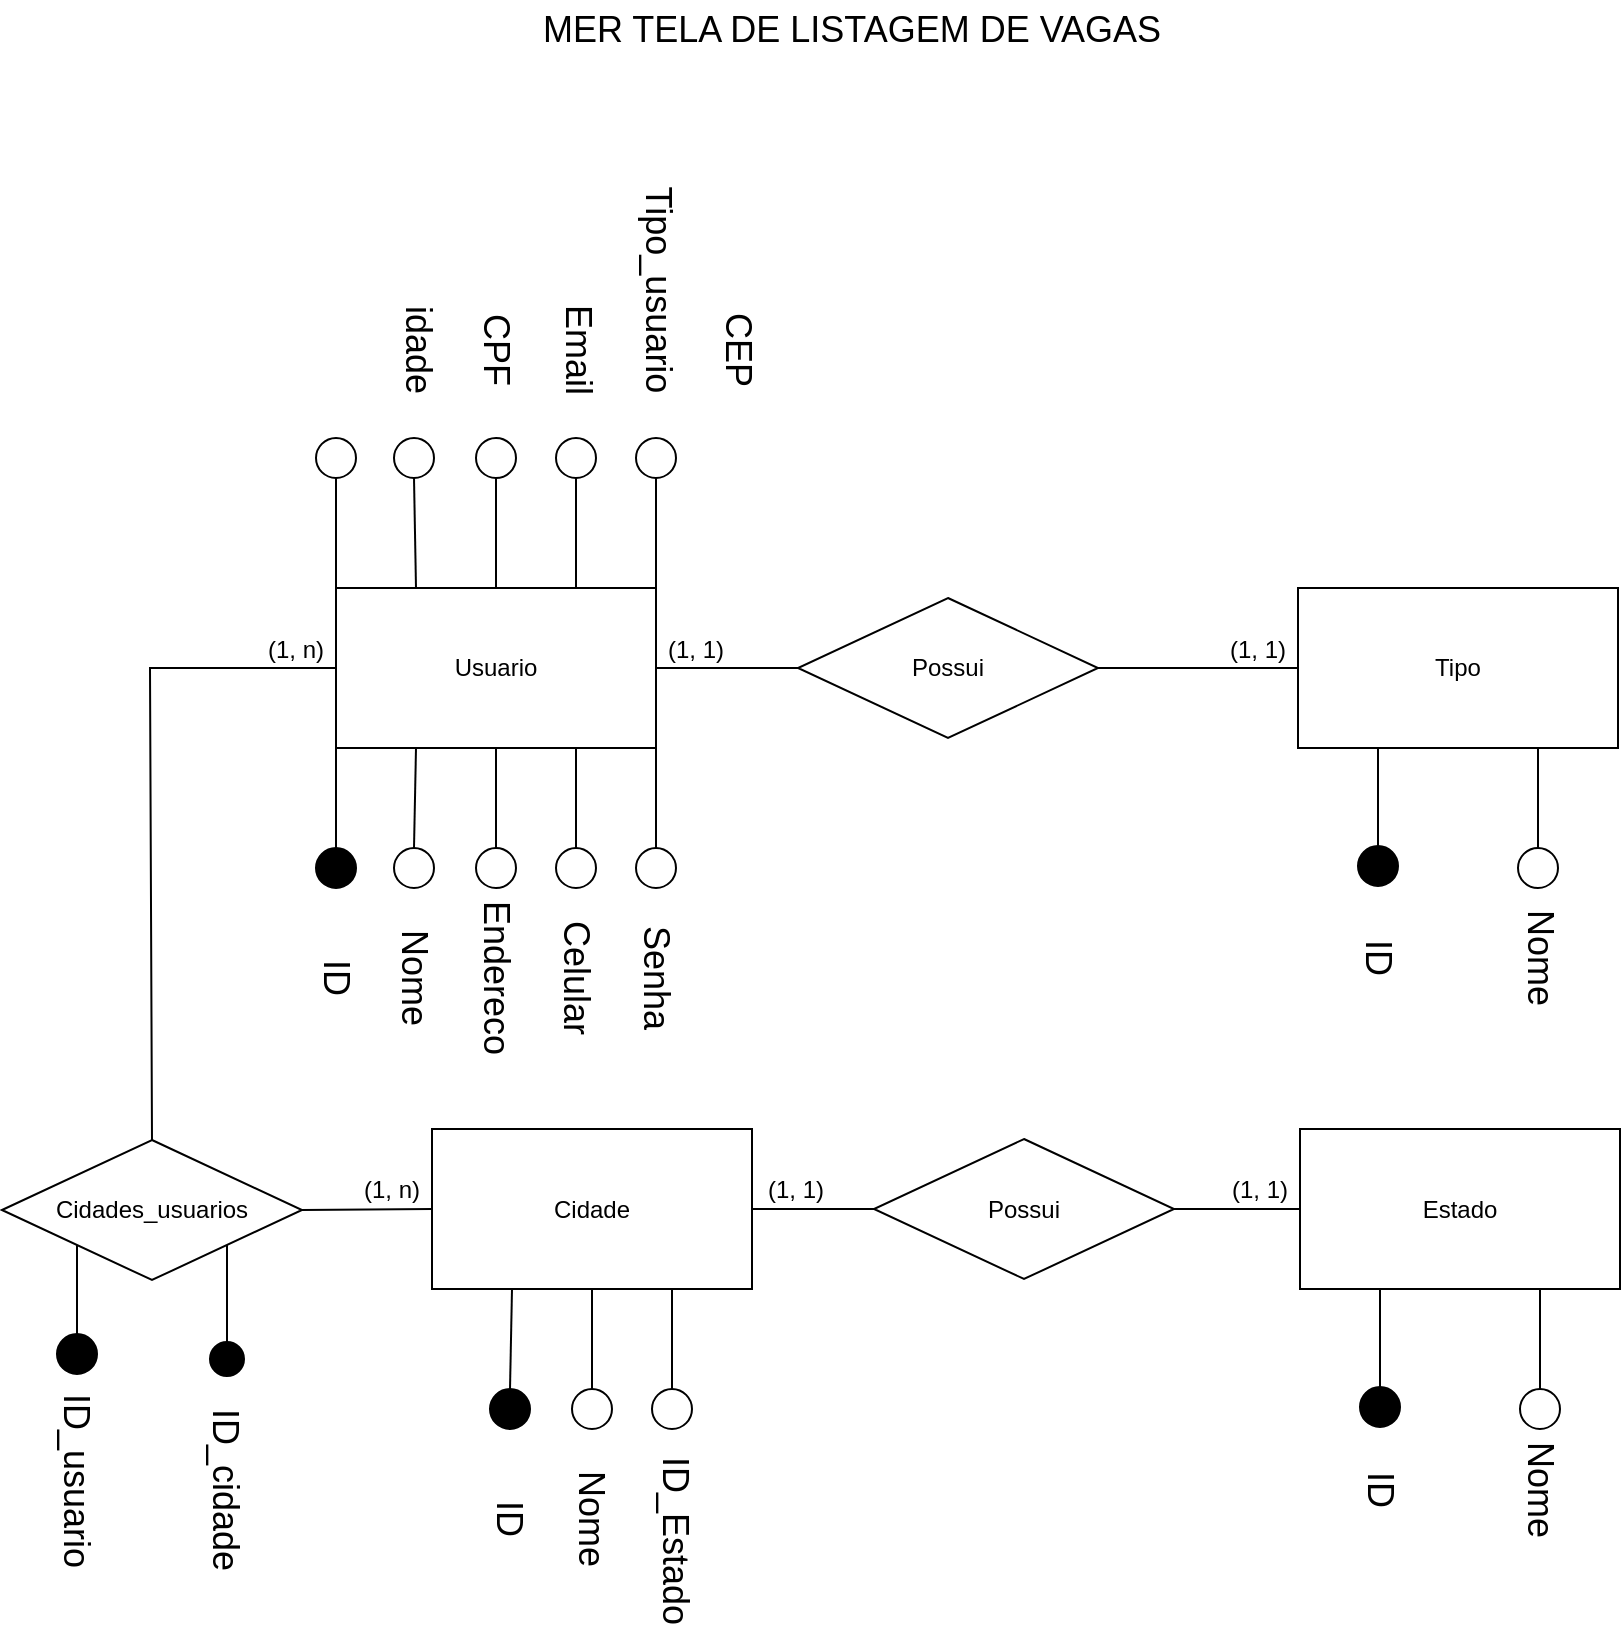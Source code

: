 <mxfile version="21.0.2" type="github">
  <diagram name="Página-1" id="49ChyUxOX3ig4t__MyXS">
    <mxGraphModel dx="1050" dy="573" grid="1" gridSize="10" guides="1" tooltips="1" connect="1" arrows="1" fold="1" page="1" pageScale="1" pageWidth="827" pageHeight="1169" math="0" shadow="0">
      <root>
        <mxCell id="0" />
        <mxCell id="1" parent="0" />
        <mxCell id="oFJ-YZ0ALQoqBtDVKh8i-1" value="Usuario" style="rounded=0;whiteSpace=wrap;html=1;" parent="1" vertex="1">
          <mxGeometry x="175" y="334" width="160" height="80" as="geometry" />
        </mxCell>
        <mxCell id="oFJ-YZ0ALQoqBtDVKh8i-7" value="&lt;font style=&quot;font-size: 18px;&quot;&gt;MER TELA DE LISTAGEM DE VAGAS&lt;/font&gt;" style="text;html=1;strokeColor=none;fillColor=none;align=center;verticalAlign=middle;whiteSpace=wrap;rounded=0;" parent="1" vertex="1">
          <mxGeometry x="260" y="40" width="346" height="30" as="geometry" />
        </mxCell>
        <mxCell id="oFJ-YZ0ALQoqBtDVKh8i-11" value="" style="ellipse;whiteSpace=wrap;html=1;aspect=fixed;fontSize=18;fillColor=#000000;" parent="1" vertex="1">
          <mxGeometry x="165" y="464" width="20" height="20" as="geometry" />
        </mxCell>
        <mxCell id="oFJ-YZ0ALQoqBtDVKh8i-12" value="" style="ellipse;whiteSpace=wrap;html=1;aspect=fixed;fontSize=18;" parent="1" vertex="1">
          <mxGeometry x="325" y="464" width="20" height="20" as="geometry" />
        </mxCell>
        <mxCell id="oFJ-YZ0ALQoqBtDVKh8i-17" value="" style="endArrow=none;html=1;rounded=0;fontSize=18;exitX=0;exitY=1;exitDx=0;exitDy=0;entryX=0.5;entryY=0;entryDx=0;entryDy=0;" parent="1" source="oFJ-YZ0ALQoqBtDVKh8i-1" target="oFJ-YZ0ALQoqBtDVKh8i-11" edge="1">
          <mxGeometry width="50" height="50" relative="1" as="geometry">
            <mxPoint x="521" y="454" as="sourcePoint" />
            <mxPoint x="571" y="404" as="targetPoint" />
          </mxGeometry>
        </mxCell>
        <mxCell id="oFJ-YZ0ALQoqBtDVKh8i-20" value="" style="endArrow=none;html=1;rounded=0;fontSize=18;exitX=1;exitY=1;exitDx=0;exitDy=0;entryX=0.5;entryY=0;entryDx=0;entryDy=0;" parent="1" source="oFJ-YZ0ALQoqBtDVKh8i-1" target="oFJ-YZ0ALQoqBtDVKh8i-12" edge="1">
          <mxGeometry width="50" height="50" relative="1" as="geometry">
            <mxPoint x="521" y="454" as="sourcePoint" />
            <mxPoint x="571" y="404" as="targetPoint" />
          </mxGeometry>
        </mxCell>
        <mxCell id="oFJ-YZ0ALQoqBtDVKh8i-21" value="" style="ellipse;whiteSpace=wrap;html=1;aspect=fixed;fontSize=18;" parent="1" vertex="1">
          <mxGeometry x="285" y="464" width="20" height="20" as="geometry" />
        </mxCell>
        <mxCell id="oFJ-YZ0ALQoqBtDVKh8i-22" value="" style="endArrow=none;html=1;rounded=0;fontSize=18;exitX=0.5;exitY=0;exitDx=0;exitDy=0;entryX=0.75;entryY=1;entryDx=0;entryDy=0;" parent="1" source="oFJ-YZ0ALQoqBtDVKh8i-21" target="oFJ-YZ0ALQoqBtDVKh8i-1" edge="1">
          <mxGeometry width="50" height="50" relative="1" as="geometry">
            <mxPoint x="521" y="454" as="sourcePoint" />
            <mxPoint x="571" y="404" as="targetPoint" />
          </mxGeometry>
        </mxCell>
        <mxCell id="oFJ-YZ0ALQoqBtDVKh8i-23" value="" style="ellipse;whiteSpace=wrap;html=1;aspect=fixed;fontSize=18;" parent="1" vertex="1">
          <mxGeometry x="245" y="464" width="20" height="20" as="geometry" />
        </mxCell>
        <mxCell id="oFJ-YZ0ALQoqBtDVKh8i-24" value="" style="endArrow=none;html=1;rounded=0;fontSize=18;exitX=0.5;exitY=0;exitDx=0;exitDy=0;entryX=0.5;entryY=1;entryDx=0;entryDy=0;" parent="1" source="oFJ-YZ0ALQoqBtDVKh8i-23" target="oFJ-YZ0ALQoqBtDVKh8i-1" edge="1">
          <mxGeometry width="50" height="50" relative="1" as="geometry">
            <mxPoint x="521" y="454" as="sourcePoint" />
            <mxPoint x="571" y="404" as="targetPoint" />
          </mxGeometry>
        </mxCell>
        <mxCell id="oFJ-YZ0ALQoqBtDVKh8i-25" value="" style="ellipse;whiteSpace=wrap;html=1;aspect=fixed;fontSize=18;" parent="1" vertex="1">
          <mxGeometry x="204" y="464" width="20" height="20" as="geometry" />
        </mxCell>
        <mxCell id="oFJ-YZ0ALQoqBtDVKh8i-26" value="" style="endArrow=none;html=1;rounded=0;fontSize=18;exitX=0.5;exitY=0;exitDx=0;exitDy=0;entryX=0.25;entryY=1;entryDx=0;entryDy=0;" parent="1" source="oFJ-YZ0ALQoqBtDVKh8i-25" target="oFJ-YZ0ALQoqBtDVKh8i-1" edge="1">
          <mxGeometry width="50" height="50" relative="1" as="geometry">
            <mxPoint x="521" y="454" as="sourcePoint" />
            <mxPoint x="571" y="404" as="targetPoint" />
          </mxGeometry>
        </mxCell>
        <mxCell id="oFJ-YZ0ALQoqBtDVKh8i-27" value="ID" style="text;html=1;strokeColor=none;fillColor=none;align=center;verticalAlign=middle;whiteSpace=wrap;rounded=0;fontSize=18;rotation=90;" parent="1" vertex="1">
          <mxGeometry x="145" y="514" width="60" height="30" as="geometry" />
        </mxCell>
        <mxCell id="oFJ-YZ0ALQoqBtDVKh8i-28" value="Nome" style="text;html=1;strokeColor=none;fillColor=none;align=center;verticalAlign=middle;whiteSpace=wrap;rounded=0;fontSize=18;rotation=90;" parent="1" vertex="1">
          <mxGeometry x="184" y="514" width="60" height="30" as="geometry" />
        </mxCell>
        <mxCell id="oFJ-YZ0ALQoqBtDVKh8i-29" value="Endereco" style="text;html=1;strokeColor=none;fillColor=none;align=center;verticalAlign=middle;whiteSpace=wrap;rounded=0;fontSize=18;rotation=90;" parent="1" vertex="1">
          <mxGeometry x="225" y="514" width="60" height="30" as="geometry" />
        </mxCell>
        <mxCell id="oFJ-YZ0ALQoqBtDVKh8i-30" value="Celular" style="text;html=1;strokeColor=none;fillColor=none;align=center;verticalAlign=middle;whiteSpace=wrap;rounded=0;fontSize=18;rotation=90;" parent="1" vertex="1">
          <mxGeometry x="265" y="514" width="60" height="30" as="geometry" />
        </mxCell>
        <mxCell id="oFJ-YZ0ALQoqBtDVKh8i-31" value="Senha" style="text;html=1;strokeColor=none;fillColor=none;align=center;verticalAlign=middle;whiteSpace=wrap;rounded=0;fontSize=18;rotation=90;" parent="1" vertex="1">
          <mxGeometry x="305" y="514" width="60" height="30" as="geometry" />
        </mxCell>
        <mxCell id="oFJ-YZ0ALQoqBtDVKh8i-32" value="Cidade" style="rounded=0;whiteSpace=wrap;html=1;" parent="1" vertex="1">
          <mxGeometry x="223" y="604.5" width="160" height="80" as="geometry" />
        </mxCell>
        <mxCell id="oFJ-YZ0ALQoqBtDVKh8i-33" value="" style="ellipse;whiteSpace=wrap;html=1;aspect=fixed;fontSize=18;fillColor=#000000;" parent="1" vertex="1">
          <mxGeometry x="252" y="734.5" width="20" height="20" as="geometry" />
        </mxCell>
        <mxCell id="oFJ-YZ0ALQoqBtDVKh8i-37" value="" style="ellipse;whiteSpace=wrap;html=1;aspect=fixed;fontSize=18;" parent="1" vertex="1">
          <mxGeometry x="333" y="734.5" width="20" height="20" as="geometry" />
        </mxCell>
        <mxCell id="oFJ-YZ0ALQoqBtDVKh8i-38" value="" style="endArrow=none;html=1;rounded=0;fontSize=18;exitX=0.5;exitY=0;exitDx=0;exitDy=0;entryX=0.75;entryY=1;entryDx=0;entryDy=0;" parent="1" source="oFJ-YZ0ALQoqBtDVKh8i-37" target="oFJ-YZ0ALQoqBtDVKh8i-32" edge="1">
          <mxGeometry width="50" height="50" relative="1" as="geometry">
            <mxPoint x="569" y="724.5" as="sourcePoint" />
            <mxPoint x="619" y="674.5" as="targetPoint" />
          </mxGeometry>
        </mxCell>
        <mxCell id="oFJ-YZ0ALQoqBtDVKh8i-39" value="" style="ellipse;whiteSpace=wrap;html=1;aspect=fixed;fontSize=18;" parent="1" vertex="1">
          <mxGeometry x="293" y="734.5" width="20" height="20" as="geometry" />
        </mxCell>
        <mxCell id="oFJ-YZ0ALQoqBtDVKh8i-40" value="" style="endArrow=none;html=1;rounded=0;fontSize=18;exitX=0.5;exitY=0;exitDx=0;exitDy=0;entryX=0.5;entryY=1;entryDx=0;entryDy=0;" parent="1" source="oFJ-YZ0ALQoqBtDVKh8i-39" target="oFJ-YZ0ALQoqBtDVKh8i-32" edge="1">
          <mxGeometry width="50" height="50" relative="1" as="geometry">
            <mxPoint x="569" y="724.5" as="sourcePoint" />
            <mxPoint x="619" y="674.5" as="targetPoint" />
          </mxGeometry>
        </mxCell>
        <mxCell id="oFJ-YZ0ALQoqBtDVKh8i-42" value="" style="endArrow=none;html=1;rounded=0;fontSize=18;exitX=0.5;exitY=0;exitDx=0;exitDy=0;entryX=0.25;entryY=1;entryDx=0;entryDy=0;" parent="1" source="oFJ-YZ0ALQoqBtDVKh8i-33" target="oFJ-YZ0ALQoqBtDVKh8i-32" edge="1">
          <mxGeometry width="50" height="50" relative="1" as="geometry">
            <mxPoint x="262" y="734.5" as="sourcePoint" />
            <mxPoint x="619" y="674.5" as="targetPoint" />
          </mxGeometry>
        </mxCell>
        <mxCell id="oFJ-YZ0ALQoqBtDVKh8i-44" value="ID" style="text;html=1;strokeColor=none;fillColor=none;align=center;verticalAlign=middle;whiteSpace=wrap;rounded=0;fontSize=18;rotation=90;" parent="1" vertex="1">
          <mxGeometry x="232" y="784.5" width="60" height="30" as="geometry" />
        </mxCell>
        <mxCell id="oFJ-YZ0ALQoqBtDVKh8i-45" value="Nome" style="text;html=1;strokeColor=none;fillColor=none;align=center;verticalAlign=middle;whiteSpace=wrap;rounded=0;fontSize=18;rotation=90;" parent="1" vertex="1">
          <mxGeometry x="273" y="784.5" width="60" height="30" as="geometry" />
        </mxCell>
        <mxCell id="oFJ-YZ0ALQoqBtDVKh8i-46" value="ID_Estado" style="text;html=1;strokeColor=none;fillColor=none;align=center;verticalAlign=middle;whiteSpace=wrap;rounded=0;fontSize=18;rotation=90;" parent="1" vertex="1">
          <mxGeometry x="315" y="795.5" width="60" height="30" as="geometry" />
        </mxCell>
        <mxCell id="oFJ-YZ0ALQoqBtDVKh8i-50" value="" style="ellipse;whiteSpace=wrap;html=1;aspect=fixed;fontSize=18;fillColor=#000000;" parent="1" vertex="1">
          <mxGeometry x="35.5" y="707" width="20" height="20" as="geometry" />
        </mxCell>
        <mxCell id="oFJ-YZ0ALQoqBtDVKh8i-51" value="ID_usuario" style="text;html=1;strokeColor=none;fillColor=none;align=center;verticalAlign=middle;whiteSpace=wrap;rounded=0;fontSize=18;rotation=90;" parent="1" vertex="1">
          <mxGeometry y="765.5" width="91" height="30" as="geometry" />
        </mxCell>
        <mxCell id="oFJ-YZ0ALQoqBtDVKh8i-53" value="" style="ellipse;whiteSpace=wrap;html=1;aspect=fixed;fontSize=18;fillColor=#000000;" parent="1" vertex="1">
          <mxGeometry x="112" y="711" width="17" height="17" as="geometry" />
        </mxCell>
        <mxCell id="oFJ-YZ0ALQoqBtDVKh8i-54" value="ID_cidade" style="text;html=1;strokeColor=none;fillColor=none;align=center;verticalAlign=middle;whiteSpace=wrap;rounded=0;fontSize=18;rotation=90;" parent="1" vertex="1">
          <mxGeometry x="74" y="770" width="91" height="30" as="geometry" />
        </mxCell>
        <mxCell id="oFJ-YZ0ALQoqBtDVKh8i-57" value="" style="ellipse;whiteSpace=wrap;html=1;aspect=fixed;fontSize=18;" parent="1" vertex="1">
          <mxGeometry x="165" y="259" width="20" height="20" as="geometry" />
        </mxCell>
        <mxCell id="oFJ-YZ0ALQoqBtDVKh8i-58" value="" style="ellipse;whiteSpace=wrap;html=1;aspect=fixed;fontSize=18;" parent="1" vertex="1">
          <mxGeometry x="325" y="259" width="20" height="20" as="geometry" />
        </mxCell>
        <mxCell id="oFJ-YZ0ALQoqBtDVKh8i-59" value="" style="ellipse;whiteSpace=wrap;html=1;aspect=fixed;fontSize=18;" parent="1" vertex="1">
          <mxGeometry x="285" y="259" width="20" height="20" as="geometry" />
        </mxCell>
        <mxCell id="oFJ-YZ0ALQoqBtDVKh8i-60" value="" style="ellipse;whiteSpace=wrap;html=1;aspect=fixed;fontSize=18;" parent="1" vertex="1">
          <mxGeometry x="245" y="259" width="20" height="20" as="geometry" />
        </mxCell>
        <mxCell id="oFJ-YZ0ALQoqBtDVKh8i-61" value="" style="ellipse;whiteSpace=wrap;html=1;aspect=fixed;fontSize=18;" parent="1" vertex="1">
          <mxGeometry x="204" y="259" width="20" height="20" as="geometry" />
        </mxCell>
        <mxCell id="oFJ-YZ0ALQoqBtDVKh8i-62" value="" style="endArrow=none;html=1;rounded=0;fontSize=18;entryX=0.5;entryY=1;entryDx=0;entryDy=0;exitX=0;exitY=0;exitDx=0;exitDy=0;" parent="1" source="oFJ-YZ0ALQoqBtDVKh8i-1" target="oFJ-YZ0ALQoqBtDVKh8i-57" edge="1">
          <mxGeometry width="50" height="50" relative="1" as="geometry">
            <mxPoint x="555" y="354" as="sourcePoint" />
            <mxPoint x="605" y="304" as="targetPoint" />
          </mxGeometry>
        </mxCell>
        <mxCell id="oFJ-YZ0ALQoqBtDVKh8i-63" value="" style="endArrow=none;html=1;rounded=0;fontSize=18;entryX=0.5;entryY=1;entryDx=0;entryDy=0;exitX=0.25;exitY=0;exitDx=0;exitDy=0;" parent="1" source="oFJ-YZ0ALQoqBtDVKh8i-1" target="oFJ-YZ0ALQoqBtDVKh8i-61" edge="1">
          <mxGeometry width="50" height="50" relative="1" as="geometry">
            <mxPoint x="555" y="354" as="sourcePoint" />
            <mxPoint x="605" y="304" as="targetPoint" />
          </mxGeometry>
        </mxCell>
        <mxCell id="oFJ-YZ0ALQoqBtDVKh8i-64" value="" style="endArrow=none;html=1;rounded=0;fontSize=18;entryX=0.5;entryY=1;entryDx=0;entryDy=0;exitX=0.5;exitY=0;exitDx=0;exitDy=0;" parent="1" source="oFJ-YZ0ALQoqBtDVKh8i-1" target="oFJ-YZ0ALQoqBtDVKh8i-60" edge="1">
          <mxGeometry width="50" height="50" relative="1" as="geometry">
            <mxPoint x="555" y="354" as="sourcePoint" />
            <mxPoint x="605" y="304" as="targetPoint" />
          </mxGeometry>
        </mxCell>
        <mxCell id="oFJ-YZ0ALQoqBtDVKh8i-65" value="" style="endArrow=none;html=1;rounded=0;fontSize=18;entryX=0.5;entryY=1;entryDx=0;entryDy=0;exitX=0.75;exitY=0;exitDx=0;exitDy=0;" parent="1" source="oFJ-YZ0ALQoqBtDVKh8i-1" target="oFJ-YZ0ALQoqBtDVKh8i-59" edge="1">
          <mxGeometry width="50" height="50" relative="1" as="geometry">
            <mxPoint x="555" y="354" as="sourcePoint" />
            <mxPoint x="605" y="304" as="targetPoint" />
          </mxGeometry>
        </mxCell>
        <mxCell id="oFJ-YZ0ALQoqBtDVKh8i-66" value="" style="endArrow=none;html=1;rounded=0;fontSize=18;entryX=0.5;entryY=1;entryDx=0;entryDy=0;exitX=1;exitY=0;exitDx=0;exitDy=0;" parent="1" source="oFJ-YZ0ALQoqBtDVKh8i-1" target="oFJ-YZ0ALQoqBtDVKh8i-58" edge="1">
          <mxGeometry width="50" height="50" relative="1" as="geometry">
            <mxPoint x="555" y="354" as="sourcePoint" />
            <mxPoint x="605" y="304" as="targetPoint" />
          </mxGeometry>
        </mxCell>
        <mxCell id="oFJ-YZ0ALQoqBtDVKh8i-68" value="idade" style="text;html=1;strokeColor=none;fillColor=none;align=center;verticalAlign=middle;whiteSpace=wrap;rounded=0;fontSize=18;rotation=90;" parent="1" vertex="1">
          <mxGeometry x="181" y="200" width="70" height="30" as="geometry" />
        </mxCell>
        <mxCell id="oFJ-YZ0ALQoqBtDVKh8i-69" value="CPF" style="text;html=1;strokeColor=none;fillColor=none;align=center;verticalAlign=middle;whiteSpace=wrap;rounded=0;fontSize=18;rotation=90;" parent="1" vertex="1">
          <mxGeometry x="225" y="200" width="60" height="30" as="geometry" />
        </mxCell>
        <mxCell id="oFJ-YZ0ALQoqBtDVKh8i-70" value="Email" style="text;html=1;strokeColor=none;fillColor=none;align=center;verticalAlign=middle;whiteSpace=wrap;rounded=0;fontSize=18;rotation=90;" parent="1" vertex="1">
          <mxGeometry x="266" y="200" width="60" height="30" as="geometry" />
        </mxCell>
        <mxCell id="oFJ-YZ0ALQoqBtDVKh8i-71" value="Tipo_usuario" style="text;html=1;strokeColor=none;fillColor=none;align=center;verticalAlign=middle;whiteSpace=wrap;rounded=0;fontSize=18;rotation=90;" parent="1" vertex="1">
          <mxGeometry x="306" y="170" width="60" height="30" as="geometry" />
        </mxCell>
        <mxCell id="oFJ-YZ0ALQoqBtDVKh8i-72" value="CEP" style="text;html=1;strokeColor=none;fillColor=none;align=center;verticalAlign=middle;whiteSpace=wrap;rounded=0;fontSize=18;rotation=90;" parent="1" vertex="1">
          <mxGeometry x="346" y="200" width="60" height="30" as="geometry" />
        </mxCell>
        <mxCell id="LlLtdtgc7xsDMDWSRw3H-1" value="Tipo" style="rounded=0;whiteSpace=wrap;html=1;" parent="1" vertex="1">
          <mxGeometry x="656" y="334" width="160" height="80" as="geometry" />
        </mxCell>
        <mxCell id="LlLtdtgc7xsDMDWSRw3H-4" value="" style="ellipse;whiteSpace=wrap;html=1;aspect=fixed;fontSize=18;fillColor=#000000;" parent="1" vertex="1">
          <mxGeometry x="686" y="463" width="20" height="20" as="geometry" />
        </mxCell>
        <mxCell id="LlLtdtgc7xsDMDWSRw3H-5" value="" style="ellipse;whiteSpace=wrap;html=1;aspect=fixed;fontSize=18;" parent="1" vertex="1">
          <mxGeometry x="766" y="464" width="20" height="20" as="geometry" />
        </mxCell>
        <mxCell id="LlLtdtgc7xsDMDWSRw3H-6" value="ID" style="text;html=1;strokeColor=none;fillColor=none;align=center;verticalAlign=middle;whiteSpace=wrap;rounded=0;fontSize=18;rotation=90;" parent="1" vertex="1">
          <mxGeometry x="666" y="504" width="60" height="30" as="geometry" />
        </mxCell>
        <mxCell id="LlLtdtgc7xsDMDWSRw3H-7" value="Nome" style="text;html=1;strokeColor=none;fillColor=none;align=center;verticalAlign=middle;whiteSpace=wrap;rounded=0;fontSize=18;rotation=90;" parent="1" vertex="1">
          <mxGeometry x="747" y="504" width="60" height="30" as="geometry" />
        </mxCell>
        <mxCell id="LlLtdtgc7xsDMDWSRw3H-10" value="" style="endArrow=none;html=1;rounded=0;exitX=0.5;exitY=0;exitDx=0;exitDy=0;entryX=0.25;entryY=1;entryDx=0;entryDy=0;" parent="1" source="LlLtdtgc7xsDMDWSRw3H-4" target="LlLtdtgc7xsDMDWSRw3H-1" edge="1">
          <mxGeometry width="50" height="50" relative="1" as="geometry">
            <mxPoint x="892" y="514" as="sourcePoint" />
            <mxPoint x="942" y="464" as="targetPoint" />
          </mxGeometry>
        </mxCell>
        <mxCell id="LlLtdtgc7xsDMDWSRw3H-12" value="" style="endArrow=none;html=1;rounded=0;exitX=0.5;exitY=0;exitDx=0;exitDy=0;entryX=0.75;entryY=1;entryDx=0;entryDy=0;" parent="1" source="LlLtdtgc7xsDMDWSRw3H-5" target="LlLtdtgc7xsDMDWSRw3H-1" edge="1">
          <mxGeometry width="50" height="50" relative="1" as="geometry">
            <mxPoint x="747" y="494" as="sourcePoint" />
            <mxPoint x="797" y="444" as="targetPoint" />
          </mxGeometry>
        </mxCell>
        <mxCell id="LlLtdtgc7xsDMDWSRw3H-13" value="Estado" style="rounded=0;whiteSpace=wrap;html=1;" parent="1" vertex="1">
          <mxGeometry x="657" y="604.5" width="160" height="80" as="geometry" />
        </mxCell>
        <mxCell id="LlLtdtgc7xsDMDWSRw3H-14" value="" style="ellipse;whiteSpace=wrap;html=1;aspect=fixed;fontSize=18;fillColor=#000000;" parent="1" vertex="1">
          <mxGeometry x="687" y="733.5" width="20" height="20" as="geometry" />
        </mxCell>
        <mxCell id="LlLtdtgc7xsDMDWSRw3H-15" value="" style="ellipse;whiteSpace=wrap;html=1;aspect=fixed;fontSize=18;" parent="1" vertex="1">
          <mxGeometry x="767" y="734.5" width="20" height="20" as="geometry" />
        </mxCell>
        <mxCell id="LlLtdtgc7xsDMDWSRw3H-16" value="ID" style="text;html=1;strokeColor=none;fillColor=none;align=center;verticalAlign=middle;whiteSpace=wrap;rounded=0;fontSize=18;rotation=90;" parent="1" vertex="1">
          <mxGeometry x="667" y="770" width="60" height="30" as="geometry" />
        </mxCell>
        <mxCell id="LlLtdtgc7xsDMDWSRw3H-17" value="Nome" style="text;html=1;strokeColor=none;fillColor=none;align=center;verticalAlign=middle;whiteSpace=wrap;rounded=0;fontSize=18;rotation=90;" parent="1" vertex="1">
          <mxGeometry x="747" y="770" width="60" height="30" as="geometry" />
        </mxCell>
        <mxCell id="LlLtdtgc7xsDMDWSRw3H-18" value="" style="endArrow=none;html=1;rounded=0;exitX=0.5;exitY=0;exitDx=0;exitDy=0;entryX=0.25;entryY=1;entryDx=0;entryDy=0;" parent="1" source="LlLtdtgc7xsDMDWSRw3H-14" target="LlLtdtgc7xsDMDWSRw3H-13" edge="1">
          <mxGeometry width="50" height="50" relative="1" as="geometry">
            <mxPoint x="893" y="784.5" as="sourcePoint" />
            <mxPoint x="943" y="734.5" as="targetPoint" />
          </mxGeometry>
        </mxCell>
        <mxCell id="LlLtdtgc7xsDMDWSRw3H-19" value="" style="endArrow=none;html=1;rounded=0;exitX=0.5;exitY=0;exitDx=0;exitDy=0;entryX=0.75;entryY=1;entryDx=0;entryDy=0;" parent="1" source="LlLtdtgc7xsDMDWSRw3H-15" target="LlLtdtgc7xsDMDWSRw3H-13" edge="1">
          <mxGeometry width="50" height="50" relative="1" as="geometry">
            <mxPoint x="748" y="764.5" as="sourcePoint" />
            <mxPoint x="798" y="714.5" as="targetPoint" />
          </mxGeometry>
        </mxCell>
        <mxCell id="LlLtdtgc7xsDMDWSRw3H-33" value="Possui" style="rhombus;whiteSpace=wrap;html=1;" parent="1" vertex="1">
          <mxGeometry x="406" y="339" width="150" height="70" as="geometry" />
        </mxCell>
        <mxCell id="LlLtdtgc7xsDMDWSRw3H-37" value="" style="endArrow=none;html=1;rounded=0;exitX=1;exitY=0.5;exitDx=0;exitDy=0;entryX=0;entryY=0.5;entryDx=0;entryDy=0;" parent="1" source="oFJ-YZ0ALQoqBtDVKh8i-1" target="LlLtdtgc7xsDMDWSRw3H-33" edge="1">
          <mxGeometry width="50" height="50" relative="1" as="geometry">
            <mxPoint x="541" y="534" as="sourcePoint" />
            <mxPoint x="591" y="484" as="targetPoint" />
          </mxGeometry>
        </mxCell>
        <mxCell id="LlLtdtgc7xsDMDWSRw3H-38" value="" style="endArrow=none;html=1;rounded=0;exitX=1;exitY=0.5;exitDx=0;exitDy=0;entryX=0;entryY=0.5;entryDx=0;entryDy=0;" parent="1" source="LlLtdtgc7xsDMDWSRw3H-33" target="LlLtdtgc7xsDMDWSRw3H-1" edge="1">
          <mxGeometry width="50" height="50" relative="1" as="geometry">
            <mxPoint x="541" y="534" as="sourcePoint" />
            <mxPoint x="591" y="484" as="targetPoint" />
          </mxGeometry>
        </mxCell>
        <mxCell id="LlLtdtgc7xsDMDWSRw3H-40" value="Possui" style="rhombus;whiteSpace=wrap;html=1;" parent="1" vertex="1">
          <mxGeometry x="444" y="609.5" width="150" height="70" as="geometry" />
        </mxCell>
        <mxCell id="LlLtdtgc7xsDMDWSRw3H-41" value="" style="endArrow=none;html=1;rounded=0;exitX=1;exitY=0.5;exitDx=0;exitDy=0;entryX=0;entryY=0.5;entryDx=0;entryDy=0;" parent="1" source="oFJ-YZ0ALQoqBtDVKh8i-32" target="LlLtdtgc7xsDMDWSRw3H-40" edge="1">
          <mxGeometry width="50" height="50" relative="1" as="geometry">
            <mxPoint x="565" y="584.5" as="sourcePoint" />
            <mxPoint x="615" y="534.5" as="targetPoint" />
          </mxGeometry>
        </mxCell>
        <mxCell id="LlLtdtgc7xsDMDWSRw3H-43" value="" style="endArrow=none;html=1;rounded=0;exitX=1;exitY=0.5;exitDx=0;exitDy=0;entryX=0;entryY=0.5;entryDx=0;entryDy=0;" parent="1" source="LlLtdtgc7xsDMDWSRw3H-40" target="LlLtdtgc7xsDMDWSRw3H-13" edge="1">
          <mxGeometry width="50" height="50" relative="1" as="geometry">
            <mxPoint x="553" y="584.5" as="sourcePoint" />
            <mxPoint x="653" y="644.5" as="targetPoint" />
          </mxGeometry>
        </mxCell>
        <mxCell id="LlLtdtgc7xsDMDWSRw3H-45" value="Cidades_usuarios" style="rhombus;whiteSpace=wrap;html=1;" parent="1" vertex="1">
          <mxGeometry x="8" y="610" width="150" height="70" as="geometry" />
        </mxCell>
        <mxCell id="LlLtdtgc7xsDMDWSRw3H-53" value="" style="endArrow=none;html=1;rounded=0;entryX=0;entryY=0.5;entryDx=0;entryDy=0;exitX=0.5;exitY=0;exitDx=0;exitDy=0;" parent="1" source="LlLtdtgc7xsDMDWSRw3H-45" target="oFJ-YZ0ALQoqBtDVKh8i-1" edge="1">
          <mxGeometry width="50" height="50" relative="1" as="geometry">
            <mxPoint x="342" y="560" as="sourcePoint" />
            <mxPoint x="392" y="510" as="targetPoint" />
            <Array as="points">
              <mxPoint x="82" y="374" />
            </Array>
          </mxGeometry>
        </mxCell>
        <mxCell id="LlLtdtgc7xsDMDWSRw3H-55" value="" style="endArrow=none;html=1;rounded=0;exitX=0.5;exitY=0;exitDx=0;exitDy=0;entryX=0;entryY=1;entryDx=0;entryDy=0;" parent="1" source="oFJ-YZ0ALQoqBtDVKh8i-50" target="LlLtdtgc7xsDMDWSRw3H-45" edge="1">
          <mxGeometry width="50" height="50" relative="1" as="geometry">
            <mxPoint x="342" y="750" as="sourcePoint" />
            <mxPoint x="392" y="700" as="targetPoint" />
          </mxGeometry>
        </mxCell>
        <mxCell id="LlLtdtgc7xsDMDWSRw3H-56" value="" style="endArrow=none;html=1;rounded=0;entryX=1;entryY=1;entryDx=0;entryDy=0;exitX=0.5;exitY=0;exitDx=0;exitDy=0;" parent="1" source="oFJ-YZ0ALQoqBtDVKh8i-53" target="LlLtdtgc7xsDMDWSRw3H-45" edge="1">
          <mxGeometry width="50" height="50" relative="1" as="geometry">
            <mxPoint x="342" y="750" as="sourcePoint" />
            <mxPoint x="392" y="700" as="targetPoint" />
          </mxGeometry>
        </mxCell>
        <mxCell id="LlLtdtgc7xsDMDWSRw3H-57" value="" style="endArrow=none;html=1;rounded=0;exitX=1;exitY=0.5;exitDx=0;exitDy=0;entryX=0;entryY=0.5;entryDx=0;entryDy=0;" parent="1" source="LlLtdtgc7xsDMDWSRw3H-45" target="oFJ-YZ0ALQoqBtDVKh8i-32" edge="1">
          <mxGeometry width="50" height="50" relative="1" as="geometry">
            <mxPoint x="582" y="750" as="sourcePoint" />
            <mxPoint x="632" y="700" as="targetPoint" />
          </mxGeometry>
        </mxCell>
        <mxCell id="LlLtdtgc7xsDMDWSRw3H-58" value="(1, 1)" style="text;html=1;strokeColor=none;fillColor=none;align=center;verticalAlign=middle;whiteSpace=wrap;rounded=0;" parent="1" vertex="1">
          <mxGeometry x="606" y="350" width="60" height="30" as="geometry" />
        </mxCell>
        <mxCell id="LlLtdtgc7xsDMDWSRw3H-59" value="(1, 1)" style="text;html=1;strokeColor=none;fillColor=none;align=center;verticalAlign=middle;whiteSpace=wrap;rounded=0;" parent="1" vertex="1">
          <mxGeometry x="325" y="350" width="60" height="30" as="geometry" />
        </mxCell>
        <mxCell id="LlLtdtgc7xsDMDWSRw3H-60" value="(1, n)" style="text;html=1;strokeColor=none;fillColor=none;align=center;verticalAlign=middle;whiteSpace=wrap;rounded=0;" parent="1" vertex="1">
          <mxGeometry x="125" y="350" width="60" height="30" as="geometry" />
        </mxCell>
        <mxCell id="LlLtdtgc7xsDMDWSRw3H-61" value="(1, n)" style="text;html=1;strokeColor=none;fillColor=none;align=center;verticalAlign=middle;whiteSpace=wrap;rounded=0;" parent="1" vertex="1">
          <mxGeometry x="173" y="620" width="60" height="30" as="geometry" />
        </mxCell>
        <mxCell id="LlLtdtgc7xsDMDWSRw3H-62" value="(1, 1)" style="text;html=1;strokeColor=none;fillColor=none;align=center;verticalAlign=middle;whiteSpace=wrap;rounded=0;" parent="1" vertex="1">
          <mxGeometry x="375" y="620" width="60" height="30" as="geometry" />
        </mxCell>
        <mxCell id="LlLtdtgc7xsDMDWSRw3H-63" value="(1, 1)" style="text;html=1;strokeColor=none;fillColor=none;align=center;verticalAlign=middle;whiteSpace=wrap;rounded=0;" parent="1" vertex="1">
          <mxGeometry x="607" y="620" width="60" height="30" as="geometry" />
        </mxCell>
      </root>
    </mxGraphModel>
  </diagram>
</mxfile>
